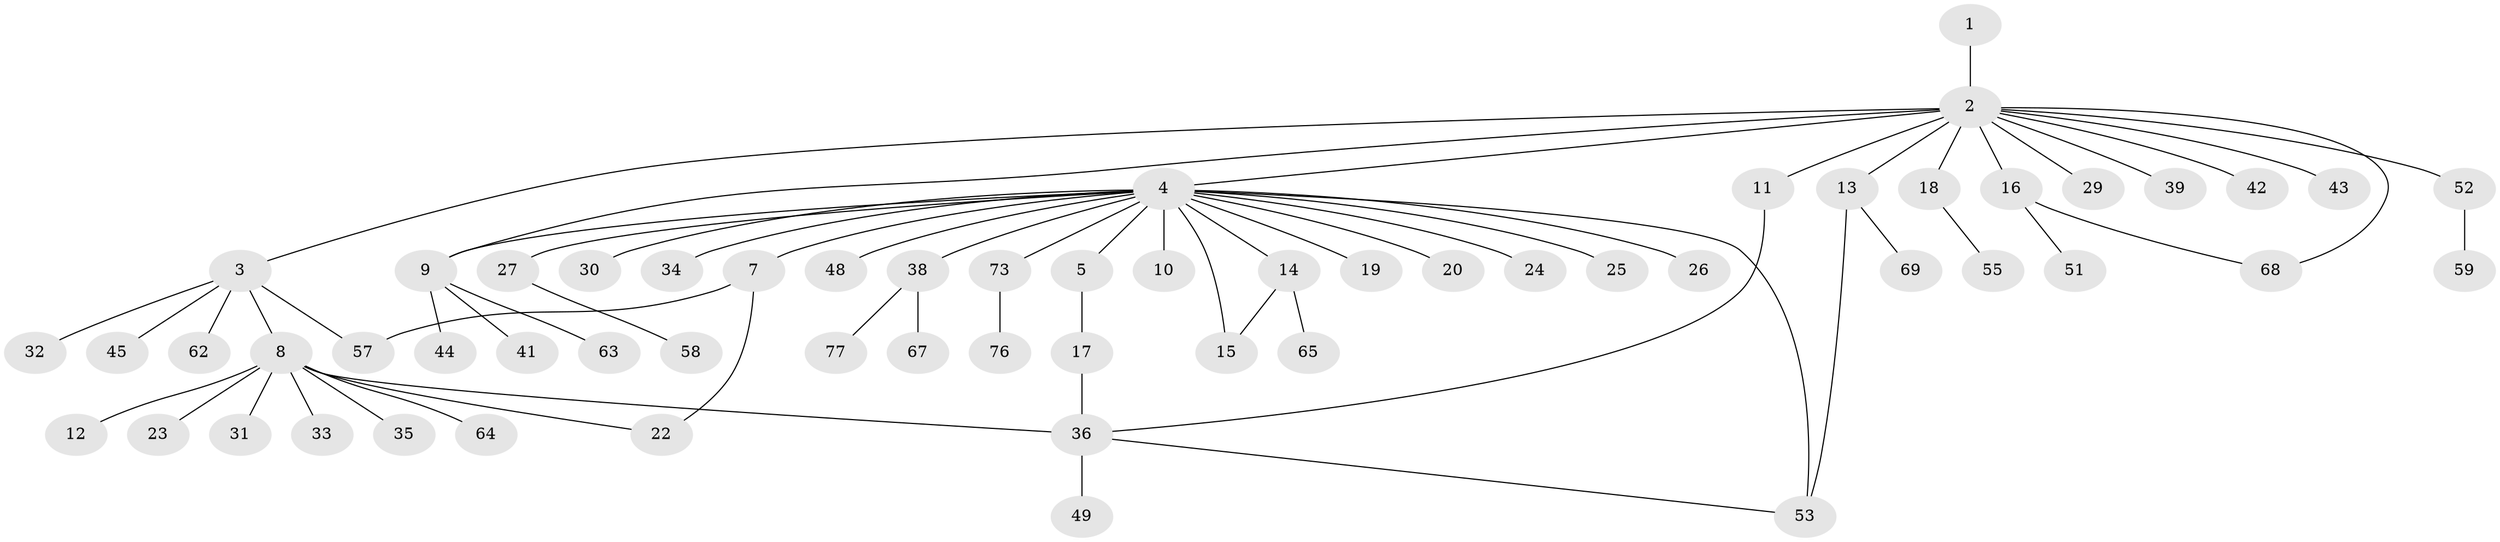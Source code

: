 // original degree distribution, {2: 0.23170731707317074, 14: 0.012195121951219513, 7: 0.012195121951219513, 18: 0.012195121951219513, 3: 0.12195121951219512, 10: 0.012195121951219513, 6: 0.012195121951219513, 4: 0.036585365853658534, 1: 0.5365853658536586, 5: 0.012195121951219513}
// Generated by graph-tools (version 1.1) at 2025/11/02/27/25 16:11:14]
// undirected, 59 vertices, 67 edges
graph export_dot {
graph [start="1"]
  node [color=gray90,style=filled];
  1 [super="+81"];
  2 [super="+6"];
  3 [super="+40"];
  4 [super="+50"];
  5;
  7 [super="+46"];
  8 [super="+60"];
  9 [super="+74"];
  10 [super="+28"];
  11 [super="+70"];
  12 [super="+54"];
  13 [super="+66"];
  14 [super="+21"];
  15 [super="+37"];
  16 [super="+82"];
  17 [super="+56"];
  18 [super="+78"];
  19 [super="+80"];
  20;
  22;
  23;
  24;
  25;
  26;
  27;
  29;
  30;
  31;
  32;
  33;
  34;
  35;
  36 [super="+75"];
  38 [super="+47"];
  39;
  41 [super="+79"];
  42;
  43 [super="+61"];
  44;
  45;
  48;
  49;
  51;
  52 [super="+72"];
  53;
  55;
  57;
  58;
  59;
  62;
  63;
  64;
  65;
  67 [super="+71"];
  68;
  69;
  73;
  76;
  77;
  1 -- 2;
  2 -- 3;
  2 -- 4;
  2 -- 9;
  2 -- 11;
  2 -- 16;
  2 -- 29;
  2 -- 39;
  2 -- 42;
  2 -- 43;
  2 -- 52;
  2 -- 68;
  2 -- 18;
  2 -- 13 [weight=2];
  3 -- 8;
  3 -- 32;
  3 -- 45;
  3 -- 57;
  3 -- 62;
  4 -- 5;
  4 -- 7;
  4 -- 10;
  4 -- 14;
  4 -- 15;
  4 -- 19;
  4 -- 20;
  4 -- 24;
  4 -- 25;
  4 -- 26;
  4 -- 27;
  4 -- 30;
  4 -- 34;
  4 -- 38;
  4 -- 48;
  4 -- 73;
  4 -- 9;
  4 -- 53;
  5 -- 17;
  7 -- 22;
  7 -- 57;
  8 -- 12;
  8 -- 22;
  8 -- 23;
  8 -- 31;
  8 -- 33;
  8 -- 35;
  8 -- 36 [weight=2];
  8 -- 64;
  9 -- 41;
  9 -- 44;
  9 -- 63;
  11 -- 36;
  13 -- 69;
  13 -- 53;
  14 -- 65;
  14 -- 15;
  16 -- 51;
  16 -- 68;
  17 -- 36;
  18 -- 55;
  27 -- 58;
  36 -- 49;
  36 -- 53;
  38 -- 67;
  38 -- 77;
  52 -- 59;
  73 -- 76;
}
